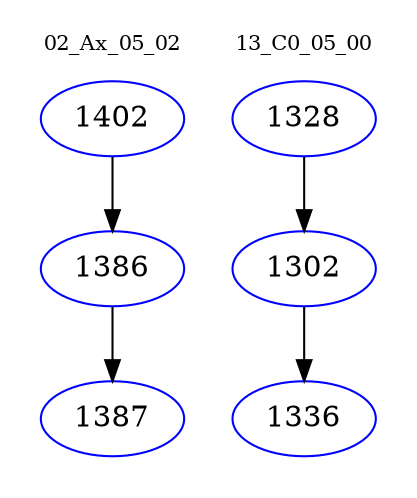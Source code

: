 digraph{
subgraph cluster_0 {
color = white
label = "02_Ax_05_02";
fontsize=10;
T0_1402 [label="1402", color="blue"]
T0_1402 -> T0_1386 [color="black"]
T0_1386 [label="1386", color="blue"]
T0_1386 -> T0_1387 [color="black"]
T0_1387 [label="1387", color="blue"]
}
subgraph cluster_1 {
color = white
label = "13_C0_05_00";
fontsize=10;
T1_1328 [label="1328", color="blue"]
T1_1328 -> T1_1302 [color="black"]
T1_1302 [label="1302", color="blue"]
T1_1302 -> T1_1336 [color="black"]
T1_1336 [label="1336", color="blue"]
}
}
